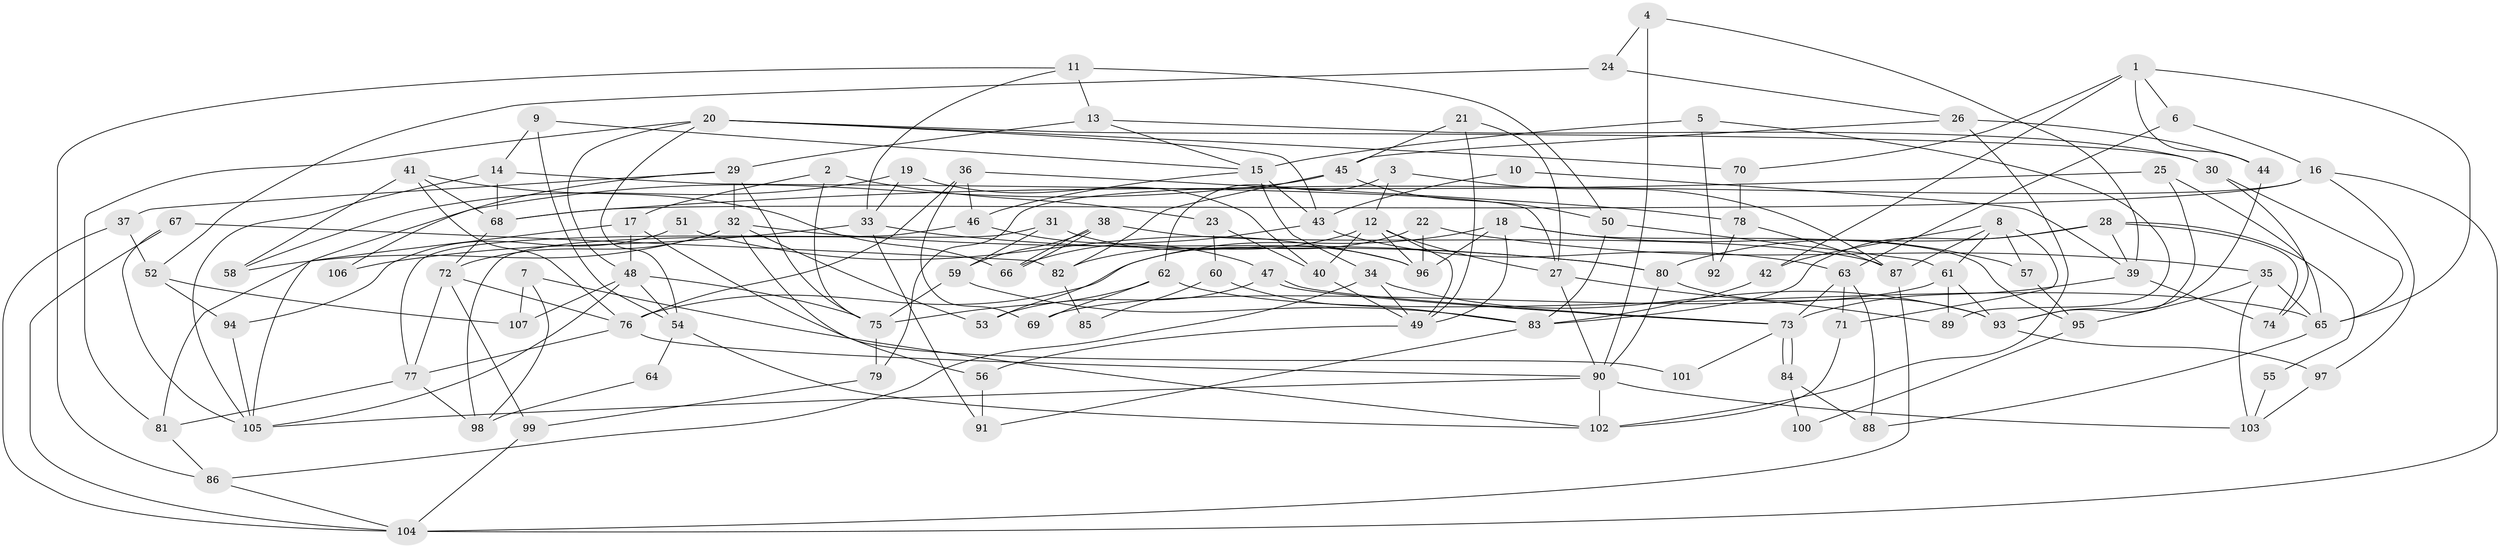 // Generated by graph-tools (version 1.1) at 2025/15/03/09/25 04:15:01]
// undirected, 107 vertices, 214 edges
graph export_dot {
graph [start="1"]
  node [color=gray90,style=filled];
  1;
  2;
  3;
  4;
  5;
  6;
  7;
  8;
  9;
  10;
  11;
  12;
  13;
  14;
  15;
  16;
  17;
  18;
  19;
  20;
  21;
  22;
  23;
  24;
  25;
  26;
  27;
  28;
  29;
  30;
  31;
  32;
  33;
  34;
  35;
  36;
  37;
  38;
  39;
  40;
  41;
  42;
  43;
  44;
  45;
  46;
  47;
  48;
  49;
  50;
  51;
  52;
  53;
  54;
  55;
  56;
  57;
  58;
  59;
  60;
  61;
  62;
  63;
  64;
  65;
  66;
  67;
  68;
  69;
  70;
  71;
  72;
  73;
  74;
  75;
  76;
  77;
  78;
  79;
  80;
  81;
  82;
  83;
  84;
  85;
  86;
  87;
  88;
  89;
  90;
  91;
  92;
  93;
  94;
  95;
  96;
  97;
  98;
  99;
  100;
  101;
  102;
  103;
  104;
  105;
  106;
  107;
  1 -- 6;
  1 -- 42;
  1 -- 44;
  1 -- 65;
  1 -- 70;
  2 -- 17;
  2 -- 75;
  2 -- 23;
  3 -- 87;
  3 -- 62;
  3 -- 12;
  4 -- 24;
  4 -- 90;
  4 -- 39;
  5 -- 15;
  5 -- 89;
  5 -- 92;
  6 -- 16;
  6 -- 63;
  7 -- 98;
  7 -- 102;
  7 -- 107;
  8 -- 71;
  8 -- 61;
  8 -- 42;
  8 -- 57;
  8 -- 87;
  9 -- 14;
  9 -- 54;
  9 -- 15;
  10 -- 43;
  10 -- 39;
  11 -- 86;
  11 -- 13;
  11 -- 33;
  11 -- 50;
  12 -- 40;
  12 -- 27;
  12 -- 49;
  12 -- 82;
  12 -- 96;
  13 -- 30;
  13 -- 15;
  13 -- 29;
  14 -- 27;
  14 -- 105;
  14 -- 68;
  15 -- 34;
  15 -- 43;
  15 -- 46;
  16 -- 79;
  16 -- 68;
  16 -- 97;
  16 -- 104;
  17 -- 48;
  17 -- 81;
  17 -- 56;
  18 -- 95;
  18 -- 49;
  18 -- 57;
  18 -- 76;
  18 -- 96;
  19 -- 58;
  19 -- 33;
  19 -- 40;
  20 -- 70;
  20 -- 54;
  20 -- 30;
  20 -- 43;
  20 -- 48;
  20 -- 81;
  21 -- 27;
  21 -- 45;
  21 -- 49;
  22 -- 96;
  22 -- 53;
  22 -- 35;
  23 -- 40;
  23 -- 60;
  24 -- 52;
  24 -- 26;
  25 -- 65;
  25 -- 93;
  25 -- 68;
  26 -- 44;
  26 -- 45;
  26 -- 102;
  27 -- 90;
  27 -- 89;
  28 -- 39;
  28 -- 83;
  28 -- 55;
  28 -- 74;
  28 -- 80;
  29 -- 32;
  29 -- 37;
  29 -- 75;
  29 -- 106;
  30 -- 74;
  30 -- 65;
  31 -- 96;
  31 -- 59;
  31 -- 98;
  32 -- 72;
  32 -- 80;
  32 -- 53;
  32 -- 58;
  32 -- 101;
  33 -- 80;
  33 -- 91;
  33 -- 106;
  34 -- 49;
  34 -- 93;
  34 -- 86;
  35 -- 65;
  35 -- 95;
  35 -- 103;
  36 -- 46;
  36 -- 76;
  36 -- 69;
  36 -- 78;
  37 -- 104;
  37 -- 52;
  38 -- 87;
  38 -- 66;
  38 -- 66;
  38 -- 59;
  39 -- 73;
  39 -- 74;
  40 -- 49;
  41 -- 66;
  41 -- 68;
  41 -- 58;
  41 -- 76;
  42 -- 83;
  43 -- 63;
  43 -- 66;
  44 -- 93;
  45 -- 50;
  45 -- 105;
  45 -- 82;
  46 -- 77;
  46 -- 47;
  47 -- 73;
  47 -- 73;
  47 -- 53;
  48 -- 105;
  48 -- 54;
  48 -- 75;
  48 -- 107;
  49 -- 56;
  50 -- 83;
  50 -- 61;
  51 -- 96;
  51 -- 94;
  52 -- 107;
  52 -- 94;
  54 -- 102;
  54 -- 64;
  55 -- 103;
  56 -- 91;
  57 -- 95;
  59 -- 75;
  59 -- 83;
  60 -- 83;
  60 -- 85;
  61 -- 69;
  61 -- 89;
  61 -- 93;
  62 -- 75;
  62 -- 65;
  62 -- 69;
  63 -- 73;
  63 -- 71;
  63 -- 88;
  64 -- 98;
  65 -- 88;
  67 -- 82;
  67 -- 104;
  67 -- 105;
  68 -- 72;
  70 -- 78;
  71 -- 102;
  72 -- 76;
  72 -- 77;
  72 -- 99;
  73 -- 84;
  73 -- 84;
  73 -- 101;
  75 -- 79;
  76 -- 77;
  76 -- 90;
  77 -- 81;
  77 -- 98;
  78 -- 87;
  78 -- 92;
  79 -- 99;
  80 -- 90;
  80 -- 93;
  81 -- 86;
  82 -- 85;
  83 -- 91;
  84 -- 88;
  84 -- 100;
  86 -- 104;
  87 -- 104;
  90 -- 103;
  90 -- 102;
  90 -- 105;
  93 -- 97;
  94 -- 105;
  95 -- 100;
  97 -- 103;
  99 -- 104;
}
